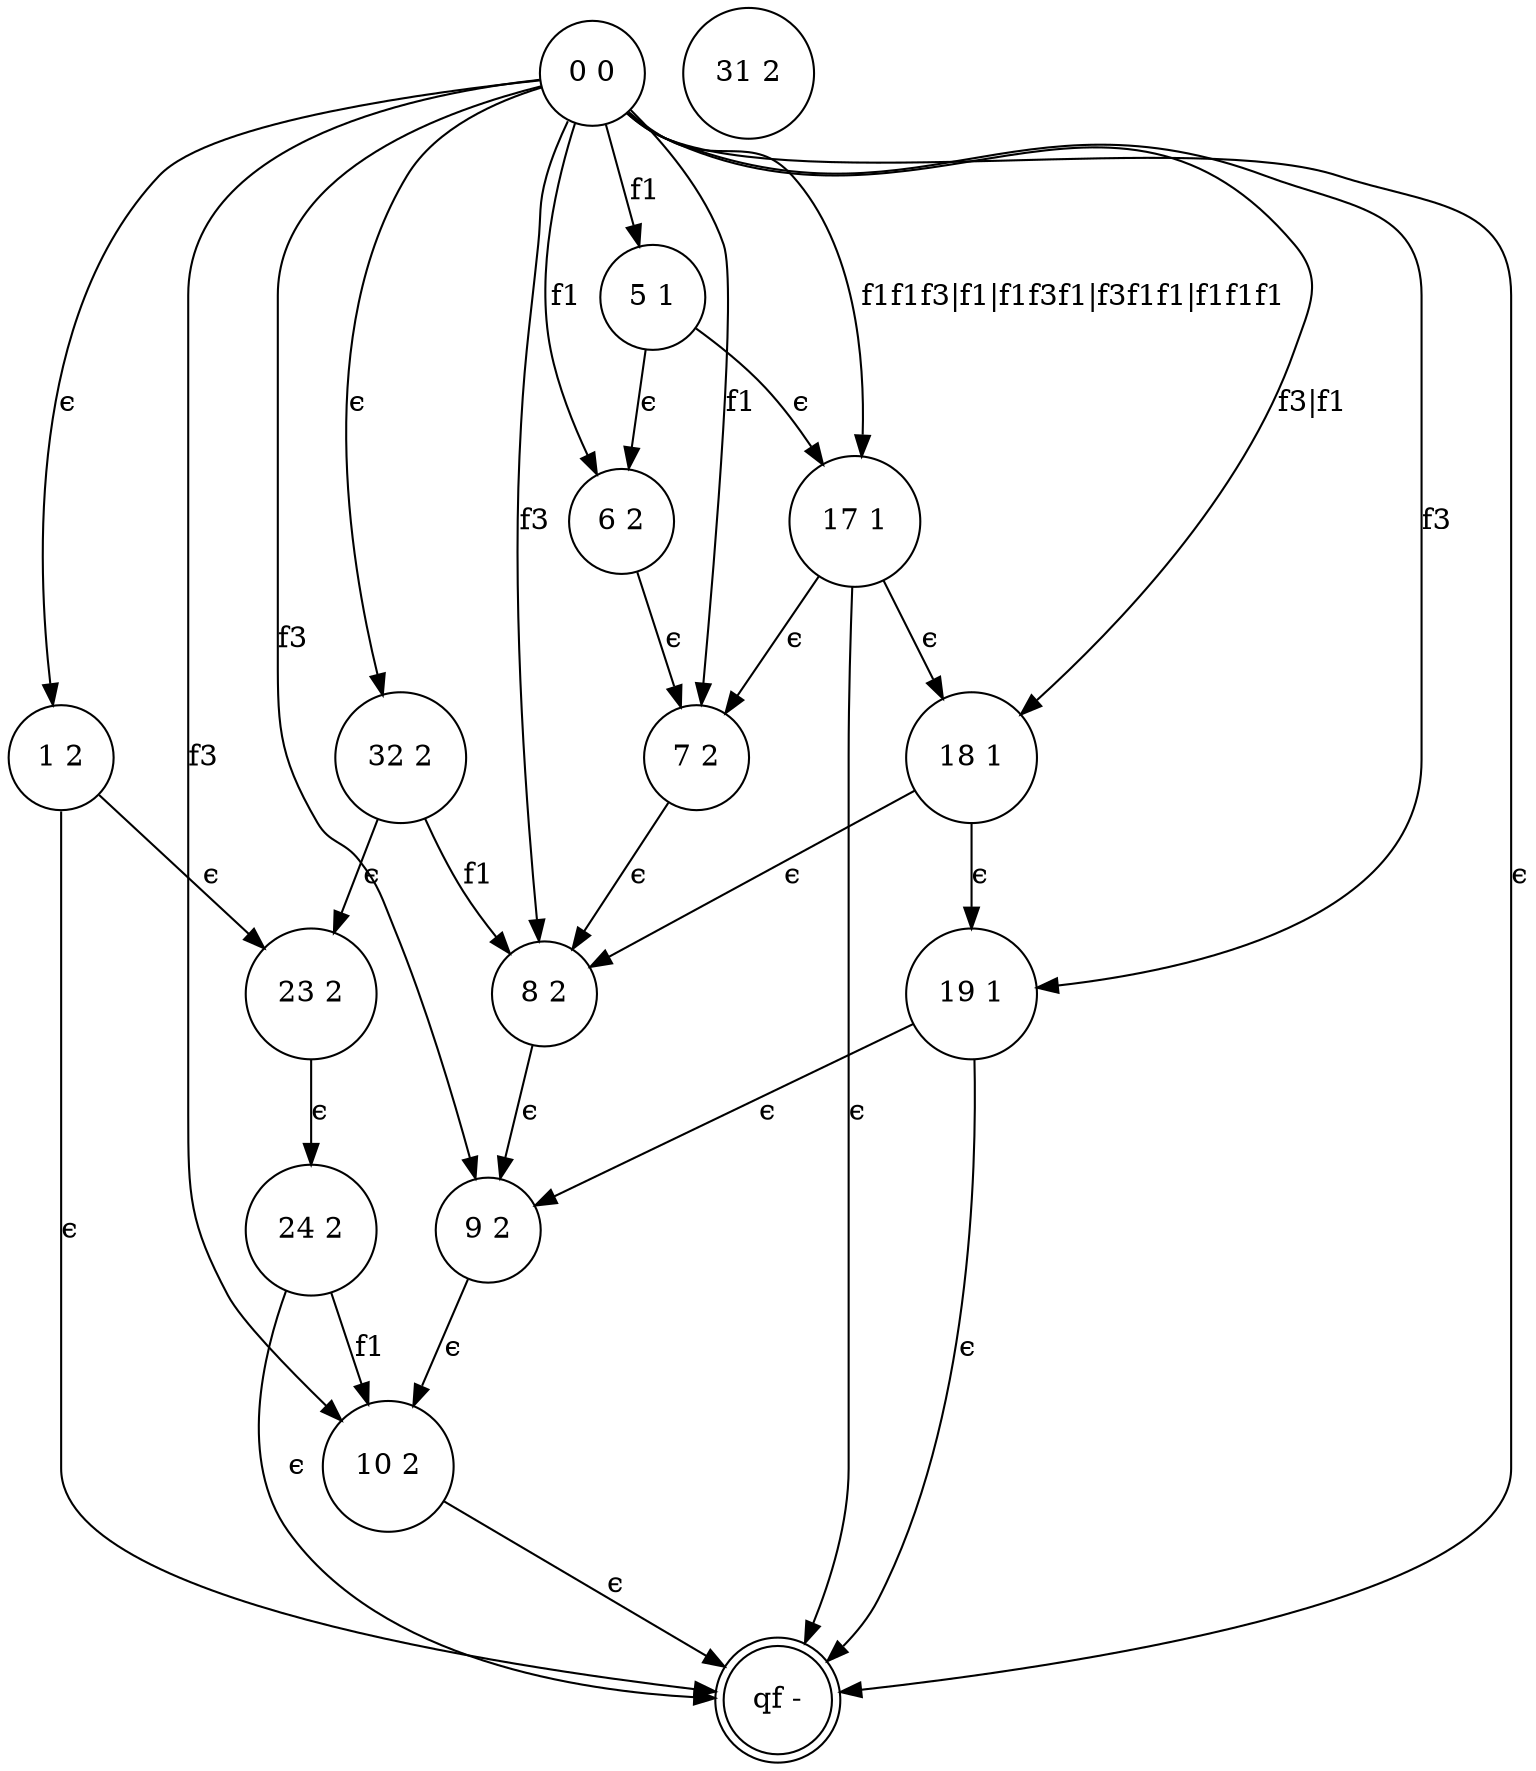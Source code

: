digraph 30 {
	"1 2" [shape=circle]
	"23 2" [shape=circle]
	"24 2" [shape=circle]
	"10 2" [shape=circle]
	"6 2" [shape=circle]
	"7 2" [shape=circle]
	"8 2" [shape=circle]
	"9 2" [shape=circle]
	"32 2" [shape=circle]
	"5 1" [shape=circle]
	"6 2" [shape=circle]
	"17 1" [shape=circle]
	"7 2" [shape=circle]
	"18 1" [shape=circle]
	"19 1" [shape=circle]
	"9 2" [shape=circle]
	"8 2" [shape=circle]
	"32 2" [shape=circle]
	"qf -" [shape=doublecircle]
	"0 0" [shape=circle]
	"31 2" [shape=circle]
	"1 2" -> "23 2" [label="ϵ"]
	"23 2" -> "24 2" [label="ϵ"]
	"24 2" -> "10 2" [label=f1]
	"6 2" -> "7 2" [label="ϵ"]
	"7 2" -> "8 2" [label="ϵ"]
	"8 2" -> "9 2" [label="ϵ"]
	"9 2" -> "10 2" [label="ϵ"]
	"32 2" -> "23 2" [label="ϵ"]
	"32 2" -> "8 2" [label=f1]
	"5 1" -> "6 2" [label="ϵ"]
	"5 1" -> "17 1" [label="ϵ"]
	"17 1" -> "7 2" [label="ϵ"]
	"17 1" -> "18 1" [label="ϵ"]
	"18 1" -> "19 1" [label="ϵ"]
	"19 1" -> "9 2" [label="ϵ"]
	"18 1" -> "8 2" [label="ϵ"]
	"1 2" -> "qf -" [label="ϵ"]
	"24 2" -> "qf -" [label="ϵ"]
	"10 2" -> "qf -" [label="ϵ"]
	"17 1" -> "qf -" [label="ϵ"]
	"19 1" -> "qf -" [label="ϵ"]
	"0 0" -> "5 1" [label=f1]
	"0 0" -> "19 1" [label=f3]
	"0 0" -> "8 2" [label=f3]
	"0 0" -> "6 2" [label=f1]
	"0 0" -> "9 2" [label=f3]
	"0 0" -> "1 2" [label="ϵ"]
	"0 0" -> "10 2" [label=f3]
	"0 0" -> "qf -" [label="ϵ"]
	"0 0" -> "32 2" [label="ϵ"]
	"0 0" -> "17 1" [label="f1f1f3|f1|f1f3f1|f3f1f1|f1f1f1"]
	"0 0" -> "18 1" [label="f3|f1"]
	"0 0" -> "7 2" [label=f1]
}
